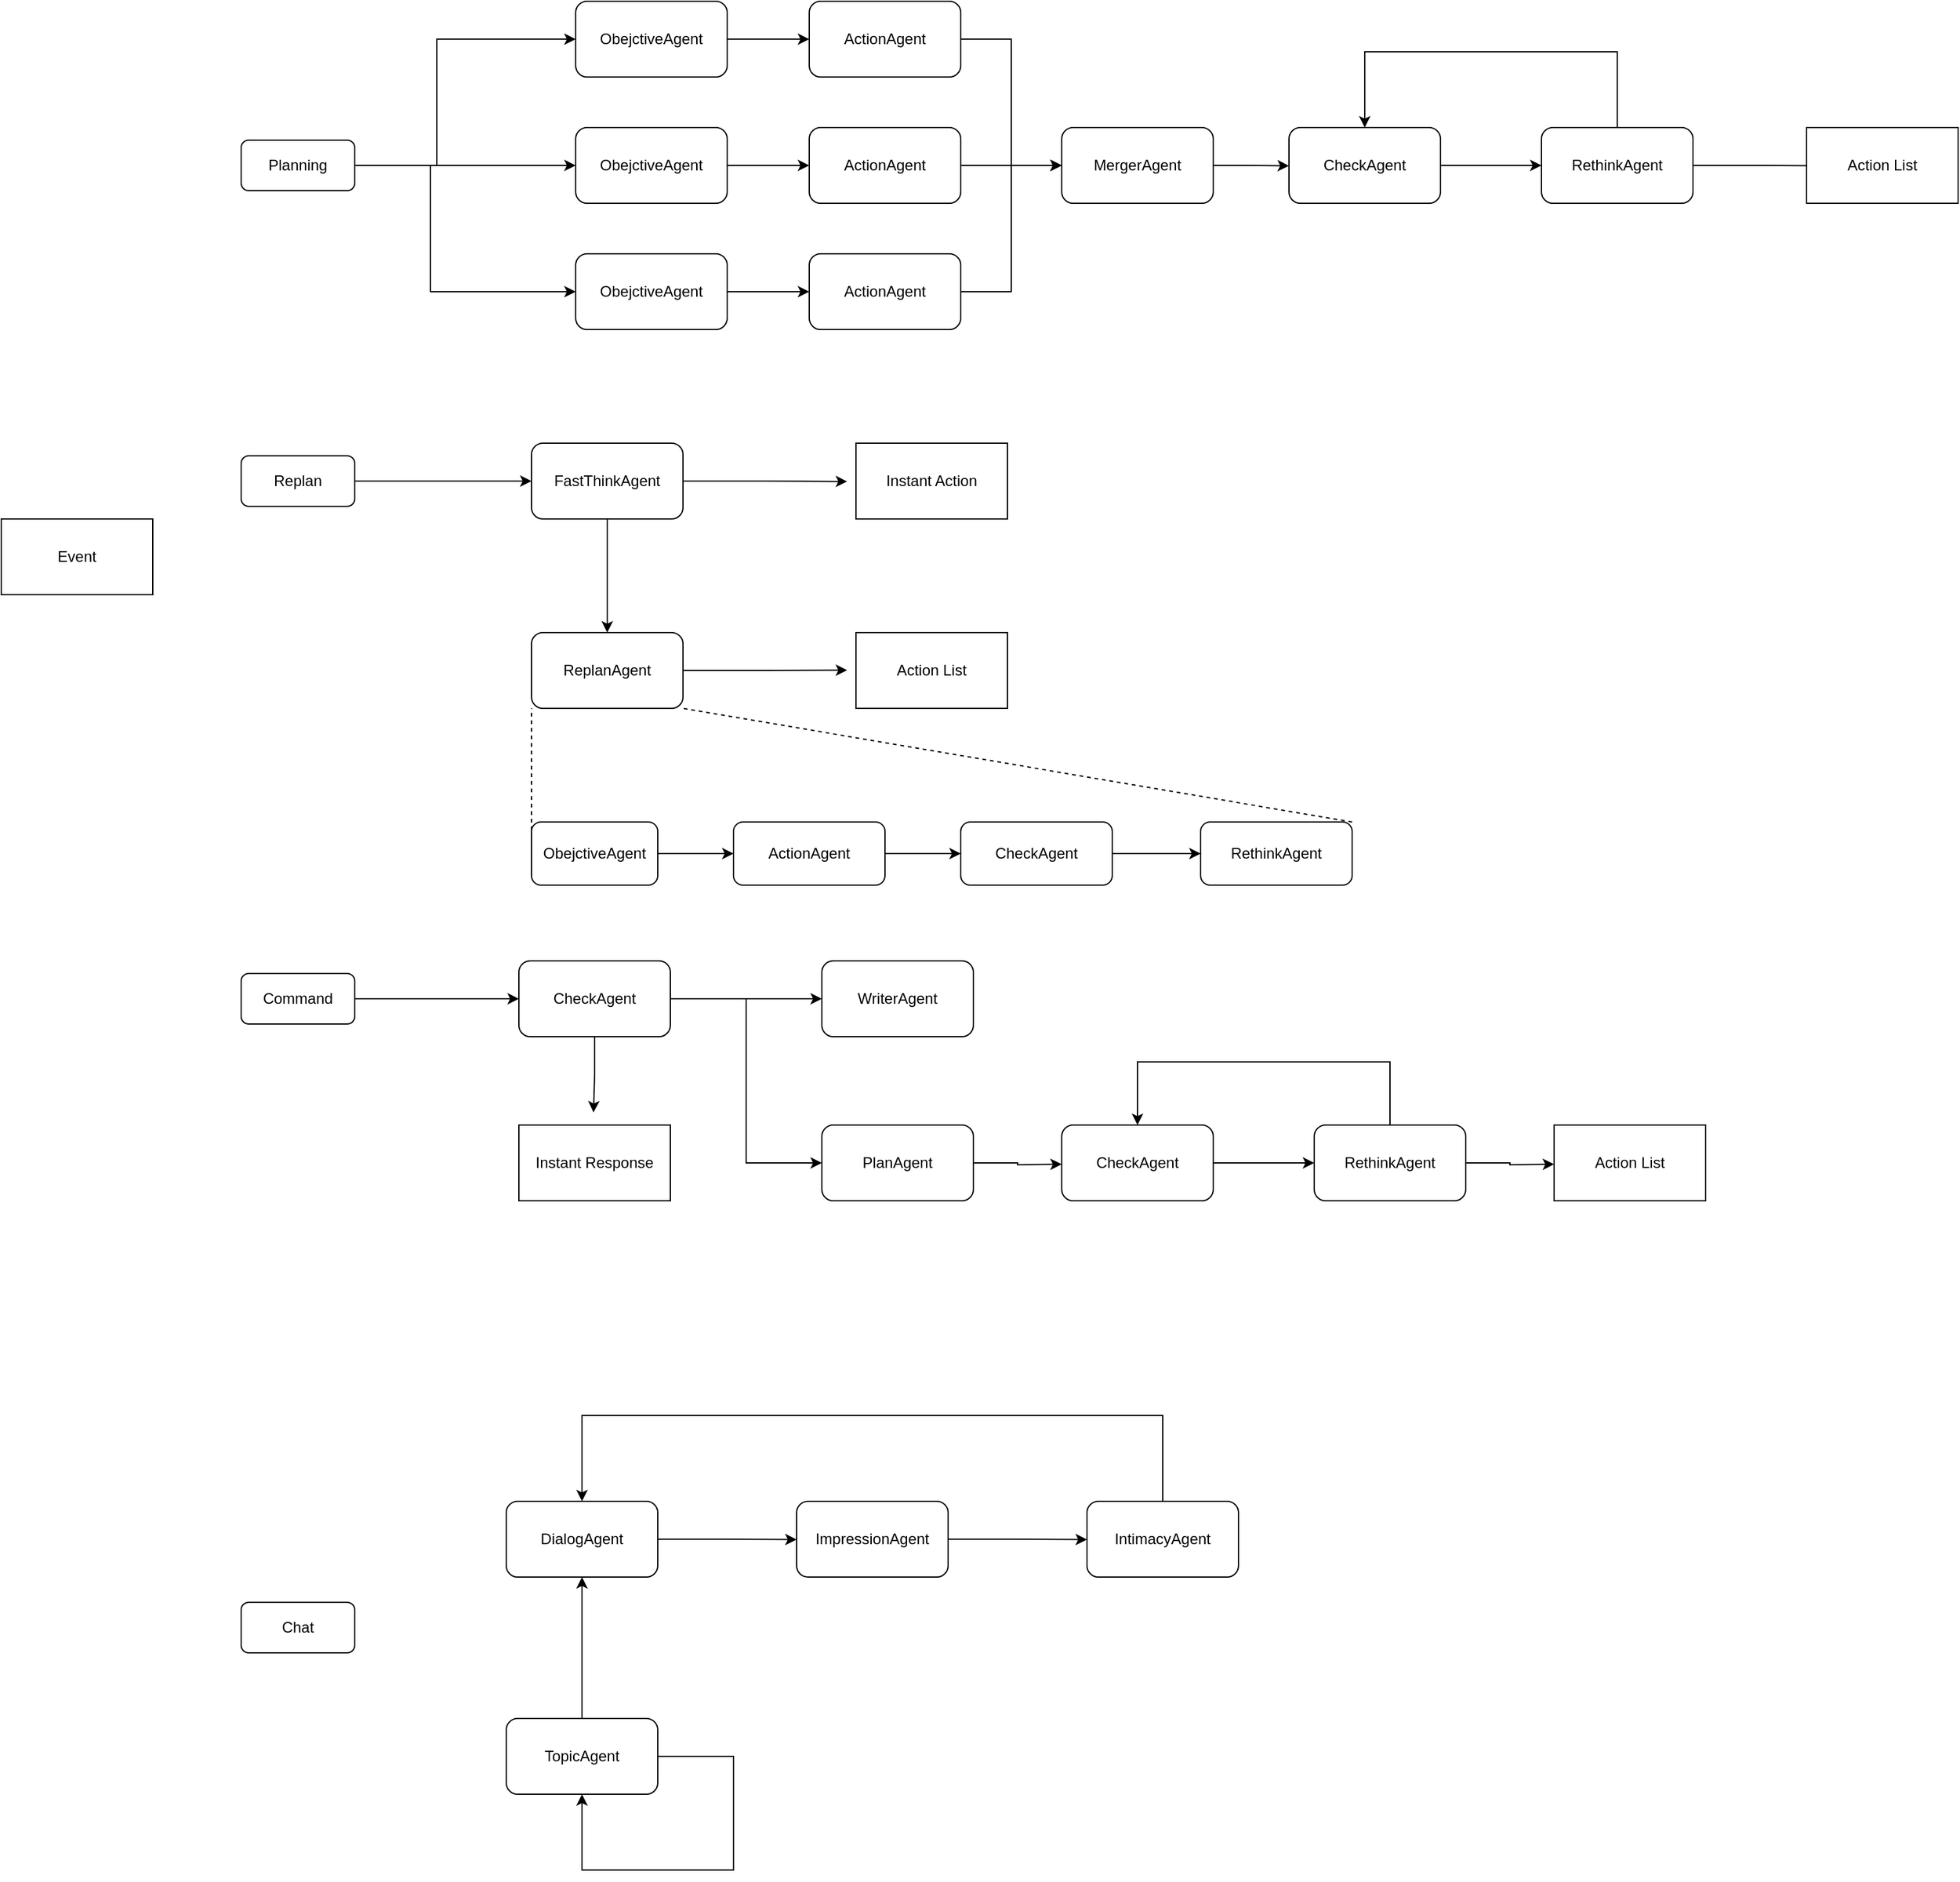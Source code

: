 <mxfile version="27.1.5">
  <diagram id="C5RBs43oDa-KdzZeNtuy" name="Page-1">
    <mxGraphModel dx="2142" dy="1269" grid="1" gridSize="10" guides="1" tooltips="1" connect="1" arrows="1" fold="1" page="1" pageScale="1" pageWidth="1654" pageHeight="2336" math="0" shadow="0">
      <root>
        <mxCell id="WIyWlLk6GJQsqaUBKTNV-0" />
        <mxCell id="WIyWlLk6GJQsqaUBKTNV-1" parent="WIyWlLk6GJQsqaUBKTNV-0" />
        <mxCell id="KscxJVx1YY9tX2ofvZaf-3" value="" style="edgeStyle=orthogonalEdgeStyle;rounded=0;orthogonalLoop=1;jettySize=auto;html=1;" edge="1" parent="WIyWlLk6GJQsqaUBKTNV-1" source="KscxJVx1YY9tX2ofvZaf-1" target="KscxJVx1YY9tX2ofvZaf-2">
          <mxGeometry relative="1" as="geometry">
            <Array as="points">
              <mxPoint x="355" y="190" />
            </Array>
          </mxGeometry>
        </mxCell>
        <mxCell id="KscxJVx1YY9tX2ofvZaf-13" style="edgeStyle=orthogonalEdgeStyle;rounded=0;orthogonalLoop=1;jettySize=auto;html=1;exitX=1;exitY=0.5;exitDx=0;exitDy=0;entryX=0;entryY=0.5;entryDx=0;entryDy=0;" edge="1" parent="WIyWlLk6GJQsqaUBKTNV-1" source="KscxJVx1YY9tX2ofvZaf-1" target="KscxJVx1YY9tX2ofvZaf-7">
          <mxGeometry relative="1" as="geometry" />
        </mxCell>
        <mxCell id="KscxJVx1YY9tX2ofvZaf-14" style="edgeStyle=orthogonalEdgeStyle;rounded=0;orthogonalLoop=1;jettySize=auto;html=1;exitX=1;exitY=0.5;exitDx=0;exitDy=0;entryX=0;entryY=0.5;entryDx=0;entryDy=0;" edge="1" parent="WIyWlLk6GJQsqaUBKTNV-1" source="KscxJVx1YY9tX2ofvZaf-1" target="KscxJVx1YY9tX2ofvZaf-11">
          <mxGeometry relative="1" as="geometry">
            <Array as="points">
              <mxPoint x="350" y="290" />
              <mxPoint x="350" y="390" />
            </Array>
          </mxGeometry>
        </mxCell>
        <mxCell id="KscxJVx1YY9tX2ofvZaf-1" value="Planning" style="rounded=1;whiteSpace=wrap;html=1;" vertex="1" parent="WIyWlLk6GJQsqaUBKTNV-1">
          <mxGeometry x="200" y="270" width="90" height="40" as="geometry" />
        </mxCell>
        <mxCell id="KscxJVx1YY9tX2ofvZaf-5" value="" style="edgeStyle=orthogonalEdgeStyle;rounded=0;orthogonalLoop=1;jettySize=auto;html=1;" edge="1" parent="WIyWlLk6GJQsqaUBKTNV-1" source="KscxJVx1YY9tX2ofvZaf-2" target="KscxJVx1YY9tX2ofvZaf-4">
          <mxGeometry relative="1" as="geometry" />
        </mxCell>
        <mxCell id="KscxJVx1YY9tX2ofvZaf-2" value="ObejctiveAgent" style="whiteSpace=wrap;html=1;rounded=1;" vertex="1" parent="WIyWlLk6GJQsqaUBKTNV-1">
          <mxGeometry x="465" y="160" width="120" height="60" as="geometry" />
        </mxCell>
        <mxCell id="KscxJVx1YY9tX2ofvZaf-16" style="edgeStyle=orthogonalEdgeStyle;rounded=0;orthogonalLoop=1;jettySize=auto;html=1;exitX=1;exitY=0.5;exitDx=0;exitDy=0;entryX=0;entryY=0.5;entryDx=0;entryDy=0;" edge="1" parent="WIyWlLk6GJQsqaUBKTNV-1" source="KscxJVx1YY9tX2ofvZaf-4" target="KscxJVx1YY9tX2ofvZaf-15">
          <mxGeometry relative="1" as="geometry" />
        </mxCell>
        <mxCell id="KscxJVx1YY9tX2ofvZaf-4" value="ActionAgent" style="whiteSpace=wrap;html=1;rounded=1;" vertex="1" parent="WIyWlLk6GJQsqaUBKTNV-1">
          <mxGeometry x="650" y="160" width="120" height="60" as="geometry" />
        </mxCell>
        <mxCell id="KscxJVx1YY9tX2ofvZaf-6" value="" style="edgeStyle=orthogonalEdgeStyle;rounded=0;orthogonalLoop=1;jettySize=auto;html=1;" edge="1" parent="WIyWlLk6GJQsqaUBKTNV-1" source="KscxJVx1YY9tX2ofvZaf-7" target="KscxJVx1YY9tX2ofvZaf-8">
          <mxGeometry relative="1" as="geometry" />
        </mxCell>
        <mxCell id="KscxJVx1YY9tX2ofvZaf-7" value="ObejctiveAgent" style="whiteSpace=wrap;html=1;rounded=1;" vertex="1" parent="WIyWlLk6GJQsqaUBKTNV-1">
          <mxGeometry x="465" y="260" width="120" height="60" as="geometry" />
        </mxCell>
        <mxCell id="KscxJVx1YY9tX2ofvZaf-17" style="edgeStyle=orthogonalEdgeStyle;rounded=0;orthogonalLoop=1;jettySize=auto;html=1;exitX=1;exitY=0.5;exitDx=0;exitDy=0;entryX=0;entryY=0.5;entryDx=0;entryDy=0;" edge="1" parent="WIyWlLk6GJQsqaUBKTNV-1" source="KscxJVx1YY9tX2ofvZaf-8" target="KscxJVx1YY9tX2ofvZaf-15">
          <mxGeometry relative="1" as="geometry" />
        </mxCell>
        <mxCell id="KscxJVx1YY9tX2ofvZaf-8" value="ActionAgent" style="whiteSpace=wrap;html=1;rounded=1;" vertex="1" parent="WIyWlLk6GJQsqaUBKTNV-1">
          <mxGeometry x="650" y="260" width="120" height="60" as="geometry" />
        </mxCell>
        <mxCell id="KscxJVx1YY9tX2ofvZaf-10" value="" style="edgeStyle=orthogonalEdgeStyle;rounded=0;orthogonalLoop=1;jettySize=auto;html=1;" edge="1" parent="WIyWlLk6GJQsqaUBKTNV-1" source="KscxJVx1YY9tX2ofvZaf-11" target="KscxJVx1YY9tX2ofvZaf-12">
          <mxGeometry relative="1" as="geometry" />
        </mxCell>
        <mxCell id="KscxJVx1YY9tX2ofvZaf-11" value="ObejctiveAgent" style="whiteSpace=wrap;html=1;rounded=1;" vertex="1" parent="WIyWlLk6GJQsqaUBKTNV-1">
          <mxGeometry x="465" y="360" width="120" height="60" as="geometry" />
        </mxCell>
        <mxCell id="KscxJVx1YY9tX2ofvZaf-18" style="edgeStyle=orthogonalEdgeStyle;rounded=0;orthogonalLoop=1;jettySize=auto;html=1;exitX=1;exitY=0.5;exitDx=0;exitDy=0;entryX=0;entryY=0.5;entryDx=0;entryDy=0;" edge="1" parent="WIyWlLk6GJQsqaUBKTNV-1" source="KscxJVx1YY9tX2ofvZaf-12" target="KscxJVx1YY9tX2ofvZaf-15">
          <mxGeometry relative="1" as="geometry" />
        </mxCell>
        <mxCell id="KscxJVx1YY9tX2ofvZaf-12" value="ActionAgent" style="whiteSpace=wrap;html=1;rounded=1;" vertex="1" parent="WIyWlLk6GJQsqaUBKTNV-1">
          <mxGeometry x="650" y="360" width="120" height="60" as="geometry" />
        </mxCell>
        <mxCell id="KscxJVx1YY9tX2ofvZaf-20" style="edgeStyle=orthogonalEdgeStyle;rounded=0;orthogonalLoop=1;jettySize=auto;html=1;exitX=1;exitY=0.5;exitDx=0;exitDy=0;" edge="1" parent="WIyWlLk6GJQsqaUBKTNV-1" source="KscxJVx1YY9tX2ofvZaf-15">
          <mxGeometry relative="1" as="geometry">
            <mxPoint x="1030" y="290.353" as="targetPoint" />
          </mxGeometry>
        </mxCell>
        <mxCell id="KscxJVx1YY9tX2ofvZaf-15" value="MergerAgent" style="rounded=1;whiteSpace=wrap;html=1;" vertex="1" parent="WIyWlLk6GJQsqaUBKTNV-1">
          <mxGeometry x="850" y="260" width="120" height="60" as="geometry" />
        </mxCell>
        <mxCell id="KscxJVx1YY9tX2ofvZaf-23" value="" style="edgeStyle=orthogonalEdgeStyle;rounded=0;orthogonalLoop=1;jettySize=auto;html=1;" edge="1" parent="WIyWlLk6GJQsqaUBKTNV-1" source="KscxJVx1YY9tX2ofvZaf-21" target="KscxJVx1YY9tX2ofvZaf-22">
          <mxGeometry relative="1" as="geometry" />
        </mxCell>
        <mxCell id="KscxJVx1YY9tX2ofvZaf-21" value="CheckAgent" style="rounded=1;whiteSpace=wrap;html=1;" vertex="1" parent="WIyWlLk6GJQsqaUBKTNV-1">
          <mxGeometry x="1030" y="260" width="120" height="60" as="geometry" />
        </mxCell>
        <mxCell id="KscxJVx1YY9tX2ofvZaf-24" style="edgeStyle=orthogonalEdgeStyle;rounded=0;orthogonalLoop=1;jettySize=auto;html=1;exitX=0.5;exitY=0;exitDx=0;exitDy=0;entryX=0.5;entryY=0;entryDx=0;entryDy=0;" edge="1" parent="WIyWlLk6GJQsqaUBKTNV-1" source="KscxJVx1YY9tX2ofvZaf-22" target="KscxJVx1YY9tX2ofvZaf-21">
          <mxGeometry relative="1" as="geometry">
            <Array as="points">
              <mxPoint x="1290" y="200" />
              <mxPoint x="1090" y="200" />
            </Array>
          </mxGeometry>
        </mxCell>
        <mxCell id="KscxJVx1YY9tX2ofvZaf-25" style="edgeStyle=orthogonalEdgeStyle;rounded=0;orthogonalLoop=1;jettySize=auto;html=1;exitX=1;exitY=0.5;exitDx=0;exitDy=0;" edge="1" parent="WIyWlLk6GJQsqaUBKTNV-1" source="KscxJVx1YY9tX2ofvZaf-22">
          <mxGeometry relative="1" as="geometry">
            <mxPoint x="1470" y="290.353" as="targetPoint" />
          </mxGeometry>
        </mxCell>
        <mxCell id="KscxJVx1YY9tX2ofvZaf-22" value="RethinkAgent" style="whiteSpace=wrap;html=1;rounded=1;" vertex="1" parent="WIyWlLk6GJQsqaUBKTNV-1">
          <mxGeometry x="1230" y="260" width="120" height="60" as="geometry" />
        </mxCell>
        <mxCell id="KscxJVx1YY9tX2ofvZaf-26" value="Action List" style="rounded=0;whiteSpace=wrap;html=1;" vertex="1" parent="WIyWlLk6GJQsqaUBKTNV-1">
          <mxGeometry x="1440" y="260" width="120" height="60" as="geometry" />
        </mxCell>
        <mxCell id="KscxJVx1YY9tX2ofvZaf-27" value="Event" style="whiteSpace=wrap;html=1;" vertex="1" parent="WIyWlLk6GJQsqaUBKTNV-1">
          <mxGeometry x="10" y="570" width="120" height="60" as="geometry" />
        </mxCell>
        <mxCell id="KscxJVx1YY9tX2ofvZaf-32" style="edgeStyle=orthogonalEdgeStyle;rounded=0;orthogonalLoop=1;jettySize=auto;html=1;exitX=1;exitY=0.5;exitDx=0;exitDy=0;entryX=0;entryY=0.5;entryDx=0;entryDy=0;" edge="1" parent="WIyWlLk6GJQsqaUBKTNV-1" source="KscxJVx1YY9tX2ofvZaf-29" target="KscxJVx1YY9tX2ofvZaf-30">
          <mxGeometry relative="1" as="geometry" />
        </mxCell>
        <mxCell id="KscxJVx1YY9tX2ofvZaf-29" value="Replan" style="rounded=1;whiteSpace=wrap;html=1;" vertex="1" parent="WIyWlLk6GJQsqaUBKTNV-1">
          <mxGeometry x="200" y="520" width="90" height="40" as="geometry" />
        </mxCell>
        <mxCell id="KscxJVx1YY9tX2ofvZaf-33" style="edgeStyle=orthogonalEdgeStyle;rounded=0;orthogonalLoop=1;jettySize=auto;html=1;exitX=0.5;exitY=1;exitDx=0;exitDy=0;entryX=0.5;entryY=0;entryDx=0;entryDy=0;" edge="1" parent="WIyWlLk6GJQsqaUBKTNV-1" source="KscxJVx1YY9tX2ofvZaf-30" target="KscxJVx1YY9tX2ofvZaf-31">
          <mxGeometry relative="1" as="geometry" />
        </mxCell>
        <mxCell id="KscxJVx1YY9tX2ofvZaf-34" style="edgeStyle=orthogonalEdgeStyle;rounded=0;orthogonalLoop=1;jettySize=auto;html=1;exitX=1;exitY=0.5;exitDx=0;exitDy=0;" edge="1" parent="WIyWlLk6GJQsqaUBKTNV-1" source="KscxJVx1YY9tX2ofvZaf-30">
          <mxGeometry relative="1" as="geometry">
            <mxPoint x="680" y="540.353" as="targetPoint" />
          </mxGeometry>
        </mxCell>
        <mxCell id="KscxJVx1YY9tX2ofvZaf-30" value="FastThinkAgent" style="rounded=1;whiteSpace=wrap;html=1;" vertex="1" parent="WIyWlLk6GJQsqaUBKTNV-1">
          <mxGeometry x="430" y="510" width="120" height="60" as="geometry" />
        </mxCell>
        <mxCell id="KscxJVx1YY9tX2ofvZaf-36" style="edgeStyle=orthogonalEdgeStyle;rounded=0;orthogonalLoop=1;jettySize=auto;html=1;exitX=1;exitY=0.5;exitDx=0;exitDy=0;" edge="1" parent="WIyWlLk6GJQsqaUBKTNV-1" source="KscxJVx1YY9tX2ofvZaf-31">
          <mxGeometry relative="1" as="geometry">
            <mxPoint x="680" y="689.765" as="targetPoint" />
          </mxGeometry>
        </mxCell>
        <mxCell id="KscxJVx1YY9tX2ofvZaf-31" value="ReplanAgent" style="rounded=1;whiteSpace=wrap;html=1;" vertex="1" parent="WIyWlLk6GJQsqaUBKTNV-1">
          <mxGeometry x="430" y="660" width="120" height="60" as="geometry" />
        </mxCell>
        <mxCell id="KscxJVx1YY9tX2ofvZaf-35" value="Instant Action" style="rounded=0;whiteSpace=wrap;html=1;" vertex="1" parent="WIyWlLk6GJQsqaUBKTNV-1">
          <mxGeometry x="687" y="510" width="120" height="60" as="geometry" />
        </mxCell>
        <mxCell id="KscxJVx1YY9tX2ofvZaf-37" value="Action List" style="rounded=0;whiteSpace=wrap;html=1;" vertex="1" parent="WIyWlLk6GJQsqaUBKTNV-1">
          <mxGeometry x="687" y="660" width="120" height="60" as="geometry" />
        </mxCell>
        <mxCell id="KscxJVx1YY9tX2ofvZaf-38" value="Chat" style="rounded=1;whiteSpace=wrap;html=1;" vertex="1" parent="WIyWlLk6GJQsqaUBKTNV-1">
          <mxGeometry x="200" y="1428" width="90" height="40" as="geometry" />
        </mxCell>
        <mxCell id="KscxJVx1YY9tX2ofvZaf-46" style="edgeStyle=orthogonalEdgeStyle;rounded=0;orthogonalLoop=1;jettySize=auto;html=1;exitX=1;exitY=0.5;exitDx=0;exitDy=0;entryX=0;entryY=0.5;entryDx=0;entryDy=0;" edge="1" parent="WIyWlLk6GJQsqaUBKTNV-1" source="KscxJVx1YY9tX2ofvZaf-42" target="KscxJVx1YY9tX2ofvZaf-43">
          <mxGeometry relative="1" as="geometry" />
        </mxCell>
        <mxCell id="KscxJVx1YY9tX2ofvZaf-42" value="ObejctiveAgent" style="whiteSpace=wrap;html=1;rounded=1;" vertex="1" parent="WIyWlLk6GJQsqaUBKTNV-1">
          <mxGeometry x="430" y="810" width="100" height="50" as="geometry" />
        </mxCell>
        <mxCell id="KscxJVx1YY9tX2ofvZaf-47" style="edgeStyle=orthogonalEdgeStyle;rounded=0;orthogonalLoop=1;jettySize=auto;html=1;exitX=1;exitY=0.5;exitDx=0;exitDy=0;entryX=0;entryY=0.5;entryDx=0;entryDy=0;" edge="1" parent="WIyWlLk6GJQsqaUBKTNV-1" source="KscxJVx1YY9tX2ofvZaf-43" target="KscxJVx1YY9tX2ofvZaf-44">
          <mxGeometry relative="1" as="geometry" />
        </mxCell>
        <mxCell id="KscxJVx1YY9tX2ofvZaf-43" value="ActionAgent" style="whiteSpace=wrap;html=1;rounded=1;" vertex="1" parent="WIyWlLk6GJQsqaUBKTNV-1">
          <mxGeometry x="590" y="810" width="120" height="50" as="geometry" />
        </mxCell>
        <mxCell id="KscxJVx1YY9tX2ofvZaf-48" style="edgeStyle=orthogonalEdgeStyle;rounded=0;orthogonalLoop=1;jettySize=auto;html=1;exitX=1;exitY=0.5;exitDx=0;exitDy=0;entryX=0;entryY=0.5;entryDx=0;entryDy=0;" edge="1" parent="WIyWlLk6GJQsqaUBKTNV-1" source="KscxJVx1YY9tX2ofvZaf-44" target="KscxJVx1YY9tX2ofvZaf-45">
          <mxGeometry relative="1" as="geometry" />
        </mxCell>
        <mxCell id="KscxJVx1YY9tX2ofvZaf-44" value="CheckAgent" style="rounded=1;whiteSpace=wrap;html=1;" vertex="1" parent="WIyWlLk6GJQsqaUBKTNV-1">
          <mxGeometry x="770" y="810" width="120" height="50" as="geometry" />
        </mxCell>
        <mxCell id="KscxJVx1YY9tX2ofvZaf-45" value="RethinkAgent" style="whiteSpace=wrap;html=1;rounded=1;" vertex="1" parent="WIyWlLk6GJQsqaUBKTNV-1">
          <mxGeometry x="960" y="810" width="120" height="50" as="geometry" />
        </mxCell>
        <mxCell id="KscxJVx1YY9tX2ofvZaf-51" value="" style="endArrow=none;dashed=1;html=1;rounded=0;entryX=0;entryY=1;entryDx=0;entryDy=0;exitX=0;exitY=0.25;exitDx=0;exitDy=0;" edge="1" parent="WIyWlLk6GJQsqaUBKTNV-1" source="KscxJVx1YY9tX2ofvZaf-42" target="KscxJVx1YY9tX2ofvZaf-31">
          <mxGeometry width="50" height="50" relative="1" as="geometry">
            <mxPoint x="410" y="790" as="sourcePoint" />
            <mxPoint x="460" y="740" as="targetPoint" />
          </mxGeometry>
        </mxCell>
        <mxCell id="KscxJVx1YY9tX2ofvZaf-52" value="" style="endArrow=none;dashed=1;html=1;rounded=0;entryX=1;entryY=1;entryDx=0;entryDy=0;exitX=1;exitY=0;exitDx=0;exitDy=0;" edge="1" parent="WIyWlLk6GJQsqaUBKTNV-1" source="KscxJVx1YY9tX2ofvZaf-45" target="KscxJVx1YY9tX2ofvZaf-31">
          <mxGeometry width="50" height="50" relative="1" as="geometry">
            <mxPoint x="580" y="853" as="sourcePoint" />
            <mxPoint x="580" y="750" as="targetPoint" />
          </mxGeometry>
        </mxCell>
        <mxCell id="KscxJVx1YY9tX2ofvZaf-62" style="edgeStyle=orthogonalEdgeStyle;rounded=0;orthogonalLoop=1;jettySize=auto;html=1;exitX=0.5;exitY=0;exitDx=0;exitDy=0;entryX=0.5;entryY=1;entryDx=0;entryDy=0;" edge="1" parent="WIyWlLk6GJQsqaUBKTNV-1" source="KscxJVx1YY9tX2ofvZaf-53" target="KscxJVx1YY9tX2ofvZaf-54">
          <mxGeometry relative="1" as="geometry" />
        </mxCell>
        <mxCell id="KscxJVx1YY9tX2ofvZaf-53" value="TopicAgent" style="rounded=1;whiteSpace=wrap;html=1;" vertex="1" parent="WIyWlLk6GJQsqaUBKTNV-1">
          <mxGeometry x="410" y="1520" width="120" height="60" as="geometry" />
        </mxCell>
        <mxCell id="KscxJVx1YY9tX2ofvZaf-56" style="edgeStyle=orthogonalEdgeStyle;rounded=0;orthogonalLoop=1;jettySize=auto;html=1;exitX=1;exitY=0.5;exitDx=0;exitDy=0;" edge="1" parent="WIyWlLk6GJQsqaUBKTNV-1" source="KscxJVx1YY9tX2ofvZaf-54">
          <mxGeometry relative="1" as="geometry">
            <mxPoint x="640" y="1378.286" as="targetPoint" />
          </mxGeometry>
        </mxCell>
        <mxCell id="KscxJVx1YY9tX2ofvZaf-54" value="DialogAgent" style="rounded=1;whiteSpace=wrap;html=1;" vertex="1" parent="WIyWlLk6GJQsqaUBKTNV-1">
          <mxGeometry x="410" y="1348" width="120" height="60" as="geometry" />
        </mxCell>
        <mxCell id="KscxJVx1YY9tX2ofvZaf-58" style="edgeStyle=orthogonalEdgeStyle;rounded=0;orthogonalLoop=1;jettySize=auto;html=1;exitX=1;exitY=0.5;exitDx=0;exitDy=0;" edge="1" parent="WIyWlLk6GJQsqaUBKTNV-1" source="KscxJVx1YY9tX2ofvZaf-57">
          <mxGeometry relative="1" as="geometry">
            <mxPoint x="870" y="1378.286" as="targetPoint" />
          </mxGeometry>
        </mxCell>
        <mxCell id="KscxJVx1YY9tX2ofvZaf-57" value="ImpressionAgent" style="rounded=1;whiteSpace=wrap;html=1;" vertex="1" parent="WIyWlLk6GJQsqaUBKTNV-1">
          <mxGeometry x="640" y="1348" width="120" height="60" as="geometry" />
        </mxCell>
        <mxCell id="KscxJVx1YY9tX2ofvZaf-60" style="edgeStyle=orthogonalEdgeStyle;rounded=0;orthogonalLoop=1;jettySize=auto;html=1;exitX=0.5;exitY=0;exitDx=0;exitDy=0;entryX=0.5;entryY=0;entryDx=0;entryDy=0;" edge="1" parent="WIyWlLk6GJQsqaUBKTNV-1" source="KscxJVx1YY9tX2ofvZaf-59" target="KscxJVx1YY9tX2ofvZaf-54">
          <mxGeometry relative="1" as="geometry">
            <Array as="points">
              <mxPoint x="930" y="1280" />
              <mxPoint x="470" y="1280" />
            </Array>
          </mxGeometry>
        </mxCell>
        <mxCell id="KscxJVx1YY9tX2ofvZaf-59" value="IntimacyAgent" style="rounded=1;whiteSpace=wrap;html=1;" vertex="1" parent="WIyWlLk6GJQsqaUBKTNV-1">
          <mxGeometry x="870" y="1348" width="120" height="60" as="geometry" />
        </mxCell>
        <mxCell id="KscxJVx1YY9tX2ofvZaf-88" style="edgeStyle=orthogonalEdgeStyle;rounded=0;orthogonalLoop=1;jettySize=auto;html=1;exitX=1;exitY=0.5;exitDx=0;exitDy=0;entryX=0;entryY=0.5;entryDx=0;entryDy=0;" edge="1" parent="WIyWlLk6GJQsqaUBKTNV-1" source="KscxJVx1YY9tX2ofvZaf-72" target="KscxJVx1YY9tX2ofvZaf-74">
          <mxGeometry relative="1" as="geometry" />
        </mxCell>
        <mxCell id="KscxJVx1YY9tX2ofvZaf-72" value="Command" style="rounded=1;whiteSpace=wrap;html=1;" vertex="1" parent="WIyWlLk6GJQsqaUBKTNV-1">
          <mxGeometry x="200" y="930" width="90" height="40" as="geometry" />
        </mxCell>
        <mxCell id="KscxJVx1YY9tX2ofvZaf-75" style="edgeStyle=orthogonalEdgeStyle;rounded=0;orthogonalLoop=1;jettySize=auto;html=1;exitX=0.5;exitY=1;exitDx=0;exitDy=0;" edge="1" parent="WIyWlLk6GJQsqaUBKTNV-1" source="KscxJVx1YY9tX2ofvZaf-74">
          <mxGeometry relative="1" as="geometry">
            <mxPoint x="479.111" y="1040" as="targetPoint" />
          </mxGeometry>
        </mxCell>
        <mxCell id="KscxJVx1YY9tX2ofvZaf-78" value="" style="edgeStyle=orthogonalEdgeStyle;rounded=0;orthogonalLoop=1;jettySize=auto;html=1;" edge="1" parent="WIyWlLk6GJQsqaUBKTNV-1" source="KscxJVx1YY9tX2ofvZaf-74" target="KscxJVx1YY9tX2ofvZaf-77">
          <mxGeometry relative="1" as="geometry" />
        </mxCell>
        <mxCell id="KscxJVx1YY9tX2ofvZaf-79" style="edgeStyle=orthogonalEdgeStyle;rounded=0;orthogonalLoop=1;jettySize=auto;html=1;exitX=1;exitY=0.5;exitDx=0;exitDy=0;entryX=0;entryY=0.5;entryDx=0;entryDy=0;" edge="1" parent="WIyWlLk6GJQsqaUBKTNV-1" source="KscxJVx1YY9tX2ofvZaf-74" target="KscxJVx1YY9tX2ofvZaf-80">
          <mxGeometry relative="1" as="geometry">
            <mxPoint x="600" y="1080" as="targetPoint" />
          </mxGeometry>
        </mxCell>
        <mxCell id="KscxJVx1YY9tX2ofvZaf-74" value="CheckAgent" style="rounded=1;whiteSpace=wrap;html=1;" vertex="1" parent="WIyWlLk6GJQsqaUBKTNV-1">
          <mxGeometry x="420" y="920" width="120" height="60" as="geometry" />
        </mxCell>
        <mxCell id="KscxJVx1YY9tX2ofvZaf-76" value="Instant Response" style="whiteSpace=wrap;html=1;" vertex="1" parent="WIyWlLk6GJQsqaUBKTNV-1">
          <mxGeometry x="420" y="1050" width="120" height="60" as="geometry" />
        </mxCell>
        <mxCell id="KscxJVx1YY9tX2ofvZaf-77" value="WriterAgent" style="rounded=1;whiteSpace=wrap;html=1;" vertex="1" parent="WIyWlLk6GJQsqaUBKTNV-1">
          <mxGeometry x="660" y="920" width="120" height="60" as="geometry" />
        </mxCell>
        <mxCell id="KscxJVx1YY9tX2ofvZaf-81" style="edgeStyle=orthogonalEdgeStyle;rounded=0;orthogonalLoop=1;jettySize=auto;html=1;exitX=1;exitY=0.5;exitDx=0;exitDy=0;" edge="1" parent="WIyWlLk6GJQsqaUBKTNV-1" source="KscxJVx1YY9tX2ofvZaf-80">
          <mxGeometry relative="1" as="geometry">
            <mxPoint x="850" y="1081" as="targetPoint" />
          </mxGeometry>
        </mxCell>
        <mxCell id="KscxJVx1YY9tX2ofvZaf-80" value="PlanAgent" style="rounded=1;whiteSpace=wrap;html=1;" vertex="1" parent="WIyWlLk6GJQsqaUBKTNV-1">
          <mxGeometry x="660" y="1050" width="120" height="60" as="geometry" />
        </mxCell>
        <mxCell id="KscxJVx1YY9tX2ofvZaf-84" style="edgeStyle=orthogonalEdgeStyle;rounded=0;orthogonalLoop=1;jettySize=auto;html=1;exitX=1;exitY=0.5;exitDx=0;exitDy=0;" edge="1" parent="WIyWlLk6GJQsqaUBKTNV-1" source="KscxJVx1YY9tX2ofvZaf-82" target="KscxJVx1YY9tX2ofvZaf-83">
          <mxGeometry relative="1" as="geometry" />
        </mxCell>
        <mxCell id="KscxJVx1YY9tX2ofvZaf-82" value="CheckAgent" style="rounded=1;whiteSpace=wrap;html=1;" vertex="1" parent="WIyWlLk6GJQsqaUBKTNV-1">
          <mxGeometry x="850" y="1050" width="120" height="60" as="geometry" />
        </mxCell>
        <mxCell id="KscxJVx1YY9tX2ofvZaf-85" style="edgeStyle=orthogonalEdgeStyle;rounded=0;orthogonalLoop=1;jettySize=auto;html=1;exitX=0.5;exitY=0;exitDx=0;exitDy=0;entryX=0.5;entryY=0;entryDx=0;entryDy=0;" edge="1" parent="WIyWlLk6GJQsqaUBKTNV-1" source="KscxJVx1YY9tX2ofvZaf-83" target="KscxJVx1YY9tX2ofvZaf-82">
          <mxGeometry relative="1" as="geometry">
            <Array as="points">
              <mxPoint x="1110" y="1000" />
              <mxPoint x="910" y="1000" />
            </Array>
          </mxGeometry>
        </mxCell>
        <mxCell id="KscxJVx1YY9tX2ofvZaf-86" style="edgeStyle=orthogonalEdgeStyle;rounded=0;orthogonalLoop=1;jettySize=auto;html=1;exitX=1;exitY=0.5;exitDx=0;exitDy=0;" edge="1" parent="WIyWlLk6GJQsqaUBKTNV-1" source="KscxJVx1YY9tX2ofvZaf-83">
          <mxGeometry relative="1" as="geometry">
            <mxPoint x="1240" y="1081" as="targetPoint" />
          </mxGeometry>
        </mxCell>
        <mxCell id="KscxJVx1YY9tX2ofvZaf-83" value="RethinkAgent" style="whiteSpace=wrap;html=1;rounded=1;" vertex="1" parent="WIyWlLk6GJQsqaUBKTNV-1">
          <mxGeometry x="1050" y="1050" width="120" height="60" as="geometry" />
        </mxCell>
        <mxCell id="KscxJVx1YY9tX2ofvZaf-87" value="Action List" style="rounded=0;whiteSpace=wrap;html=1;" vertex="1" parent="WIyWlLk6GJQsqaUBKTNV-1">
          <mxGeometry x="1240" y="1050" width="120" height="60" as="geometry" />
        </mxCell>
        <mxCell id="KscxJVx1YY9tX2ofvZaf-89" style="edgeStyle=orthogonalEdgeStyle;rounded=0;orthogonalLoop=1;jettySize=auto;html=1;exitX=1;exitY=0.5;exitDx=0;exitDy=0;entryX=0.5;entryY=1;entryDx=0;entryDy=0;" edge="1" parent="WIyWlLk6GJQsqaUBKTNV-1" source="KscxJVx1YY9tX2ofvZaf-53" target="KscxJVx1YY9tX2ofvZaf-53">
          <mxGeometry relative="1" as="geometry">
            <Array as="points">
              <mxPoint x="590" y="1550" />
              <mxPoint x="590" y="1640" />
              <mxPoint x="470" y="1640" />
            </Array>
          </mxGeometry>
        </mxCell>
      </root>
    </mxGraphModel>
  </diagram>
</mxfile>
